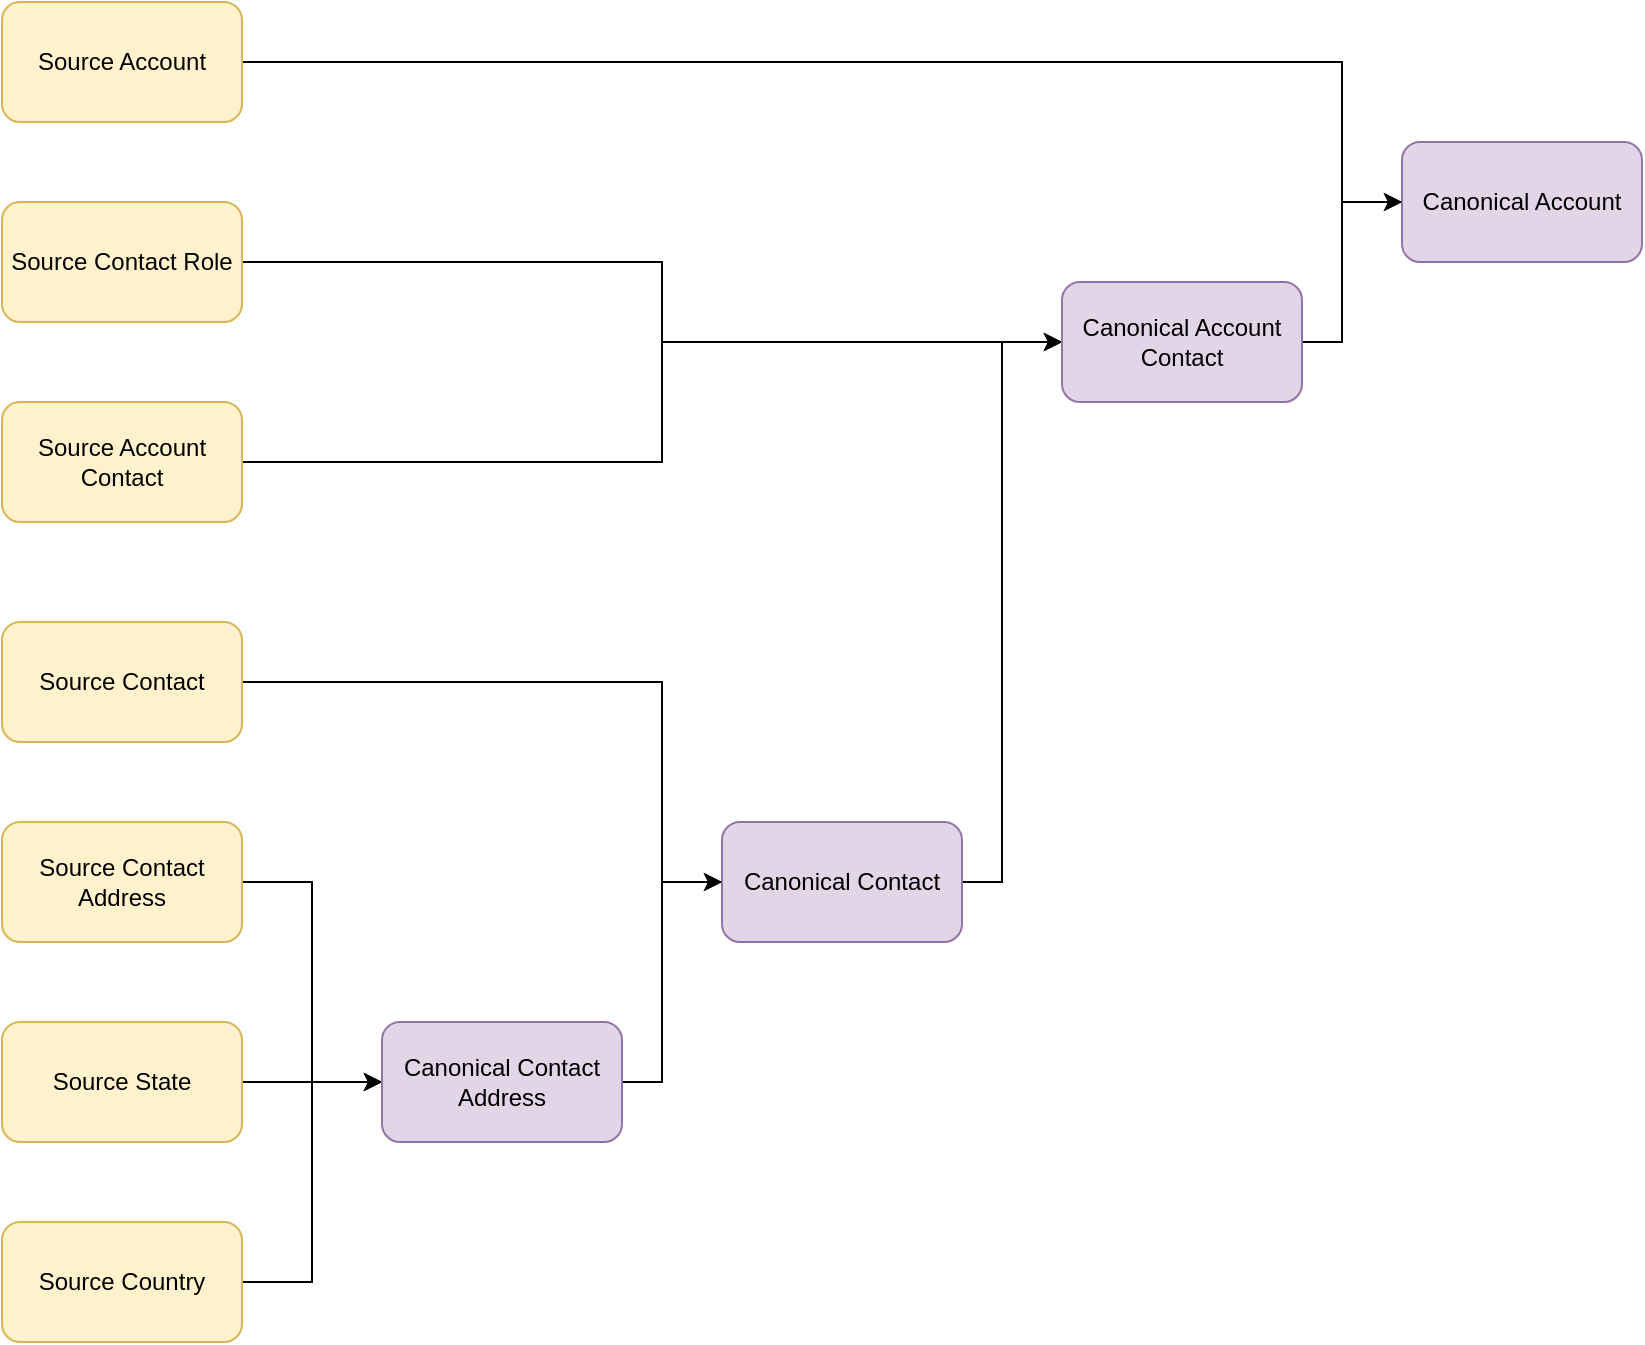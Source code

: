 <mxfile version="20.8.23" type="device"><diagram name="Page-1" id="efC7snaUwNwuJwfH3CSq"><mxGraphModel dx="1147" dy="632" grid="1" gridSize="10" guides="1" tooltips="1" connect="1" arrows="1" fold="1" page="1" pageScale="1" pageWidth="1100" pageHeight="850" math="0" shadow="0"><root><mxCell id="0"/><mxCell id="1" parent="0"/><mxCell id="2ykWg64opV6Mz9IcTx97-12" style="edgeStyle=orthogonalEdgeStyle;rounded=0;orthogonalLoop=1;jettySize=auto;html=1;exitX=1;exitY=0.5;exitDx=0;exitDy=0;" edge="1" parent="1" source="NaM8odZL-I1SDM2XM5XW-1" target="NaM8odZL-I1SDM2XM5XW-4"><mxGeometry relative="1" as="geometry"><Array as="points"><mxPoint x="720" y="120"/><mxPoint x="720" y="190"/></Array></mxGeometry></mxCell><mxCell id="NaM8odZL-I1SDM2XM5XW-1" value="Source Account" style="rounded=1;whiteSpace=wrap;html=1;fillColor=#fff2cc;strokeColor=#d6b656;" parent="1" vertex="1"><mxGeometry x="50" y="90" width="120" height="60" as="geometry"/></mxCell><mxCell id="2ykWg64opV6Mz9IcTx97-6" style="edgeStyle=orthogonalEdgeStyle;rounded=0;orthogonalLoop=1;jettySize=auto;html=1;exitX=1;exitY=0.5;exitDx=0;exitDy=0;entryX=0;entryY=0.5;entryDx=0;entryDy=0;" edge="1" parent="1" source="NaM8odZL-I1SDM2XM5XW-2" target="NaM8odZL-I1SDM2XM5XW-6"><mxGeometry relative="1" as="geometry"><Array as="points"><mxPoint x="380" y="430"/><mxPoint x="380" y="530"/></Array></mxGeometry></mxCell><mxCell id="NaM8odZL-I1SDM2XM5XW-2" value="Source Contact" style="rounded=1;whiteSpace=wrap;html=1;fillColor=#fff2cc;strokeColor=#d6b656;" parent="1" vertex="1"><mxGeometry x="50" y="400" width="120" height="60" as="geometry"/></mxCell><mxCell id="2ykWg64opV6Mz9IcTx97-2" style="edgeStyle=orthogonalEdgeStyle;rounded=0;orthogonalLoop=1;jettySize=auto;html=1;exitX=1;exitY=0.5;exitDx=0;exitDy=0;entryX=0;entryY=0.5;entryDx=0;entryDy=0;" edge="1" parent="1" source="NaM8odZL-I1SDM2XM5XW-3" target="2ykWg64opV6Mz9IcTx97-1"><mxGeometry relative="1" as="geometry"/></mxCell><mxCell id="NaM8odZL-I1SDM2XM5XW-3" value="Source Contact Address" style="rounded=1;whiteSpace=wrap;html=1;fillColor=#fff2cc;strokeColor=#d6b656;" parent="1" vertex="1"><mxGeometry x="50" y="500" width="120" height="60" as="geometry"/></mxCell><mxCell id="NaM8odZL-I1SDM2XM5XW-4" value="Canonical Account" style="rounded=1;whiteSpace=wrap;html=1;fillColor=#e1d5e7;strokeColor=#9673a6;" parent="1" vertex="1"><mxGeometry x="750" y="160" width="120" height="60" as="geometry"/></mxCell><mxCell id="2ykWg64opV6Mz9IcTx97-9" style="edgeStyle=orthogonalEdgeStyle;rounded=0;orthogonalLoop=1;jettySize=auto;html=1;exitX=1;exitY=0.5;exitDx=0;exitDy=0;" edge="1" parent="1" source="NaM8odZL-I1SDM2XM5XW-5" target="2ykWg64opV6Mz9IcTx97-8"><mxGeometry relative="1" as="geometry"><Array as="points"><mxPoint x="380" y="220"/><mxPoint x="380" y="260"/></Array></mxGeometry></mxCell><mxCell id="NaM8odZL-I1SDM2XM5XW-5" value="Source Contact Role" style="rounded=1;whiteSpace=wrap;html=1;fillColor=#fff2cc;strokeColor=#d6b656;" parent="1" vertex="1"><mxGeometry x="50" y="190" width="120" height="60" as="geometry"/></mxCell><mxCell id="2ykWg64opV6Mz9IcTx97-11" style="edgeStyle=orthogonalEdgeStyle;rounded=0;orthogonalLoop=1;jettySize=auto;html=1;exitX=1;exitY=0.5;exitDx=0;exitDy=0;entryX=0;entryY=0.5;entryDx=0;entryDy=0;" edge="1" parent="1" source="NaM8odZL-I1SDM2XM5XW-6" target="2ykWg64opV6Mz9IcTx97-8"><mxGeometry relative="1" as="geometry"><Array as="points"><mxPoint x="550" y="530"/><mxPoint x="550" y="260"/></Array></mxGeometry></mxCell><mxCell id="NaM8odZL-I1SDM2XM5XW-6" value="Canonical Contact" style="rounded=1;whiteSpace=wrap;html=1;fillColor=#e1d5e7;strokeColor=#9673a6;" parent="1" vertex="1"><mxGeometry x="410" y="500" width="120" height="60" as="geometry"/></mxCell><mxCell id="2ykWg64opV6Mz9IcTx97-3" style="edgeStyle=orthogonalEdgeStyle;rounded=0;orthogonalLoop=1;jettySize=auto;html=1;exitX=1;exitY=0.5;exitDx=0;exitDy=0;" edge="1" parent="1" source="NaM8odZL-I1SDM2XM5XW-12"><mxGeometry relative="1" as="geometry"><mxPoint x="240" y="630" as="targetPoint"/></mxGeometry></mxCell><mxCell id="NaM8odZL-I1SDM2XM5XW-12" value="Source State" style="rounded=1;whiteSpace=wrap;html=1;fillColor=#fff2cc;strokeColor=#d6b656;" parent="1" vertex="1"><mxGeometry x="50" y="600" width="120" height="60" as="geometry"/></mxCell><mxCell id="2ykWg64opV6Mz9IcTx97-10" style="edgeStyle=orthogonalEdgeStyle;rounded=0;orthogonalLoop=1;jettySize=auto;html=1;exitX=1;exitY=0.5;exitDx=0;exitDy=0;entryX=0;entryY=0.5;entryDx=0;entryDy=0;" edge="1" parent="1" source="NaM8odZL-I1SDM2XM5XW-13" target="2ykWg64opV6Mz9IcTx97-8"><mxGeometry relative="1" as="geometry"><Array as="points"><mxPoint x="380" y="320"/><mxPoint x="380" y="260"/></Array></mxGeometry></mxCell><mxCell id="NaM8odZL-I1SDM2XM5XW-13" value="Source Account Contact" style="rounded=1;whiteSpace=wrap;html=1;fillColor=#fff2cc;strokeColor=#d6b656;" parent="1" vertex="1"><mxGeometry x="50" y="290" width="120" height="60" as="geometry"/></mxCell><mxCell id="2ykWg64opV6Mz9IcTx97-4" style="edgeStyle=orthogonalEdgeStyle;rounded=0;orthogonalLoop=1;jettySize=auto;html=1;exitX=1;exitY=0.5;exitDx=0;exitDy=0;entryX=0;entryY=0.5;entryDx=0;entryDy=0;" edge="1" parent="1" source="NaM8odZL-I1SDM2XM5XW-16" target="2ykWg64opV6Mz9IcTx97-1"><mxGeometry relative="1" as="geometry"/></mxCell><mxCell id="NaM8odZL-I1SDM2XM5XW-16" value="Source Country" style="rounded=1;whiteSpace=wrap;html=1;fillColor=#fff2cc;strokeColor=#d6b656;" parent="1" vertex="1"><mxGeometry x="50" y="700" width="120" height="60" as="geometry"/></mxCell><mxCell id="NaM8odZL-I1SDM2XM5XW-20" style="edgeStyle=orthogonalEdgeStyle;rounded=0;orthogonalLoop=1;jettySize=auto;html=1;exitX=0.5;exitY=1;exitDx=0;exitDy=0;" parent="1" source="NaM8odZL-I1SDM2XM5XW-4" target="NaM8odZL-I1SDM2XM5XW-4" edge="1"><mxGeometry relative="1" as="geometry"/></mxCell><mxCell id="2ykWg64opV6Mz9IcTx97-5" style="edgeStyle=orthogonalEdgeStyle;rounded=0;orthogonalLoop=1;jettySize=auto;html=1;exitX=1;exitY=0.5;exitDx=0;exitDy=0;entryX=0;entryY=0.5;entryDx=0;entryDy=0;" edge="1" parent="1" source="2ykWg64opV6Mz9IcTx97-1" target="NaM8odZL-I1SDM2XM5XW-6"><mxGeometry relative="1" as="geometry"><Array as="points"><mxPoint x="380" y="630"/><mxPoint x="380" y="530"/></Array></mxGeometry></mxCell><mxCell id="2ykWg64opV6Mz9IcTx97-1" value="Canonical Contact Address" style="rounded=1;whiteSpace=wrap;html=1;fillColor=#e1d5e7;strokeColor=#9673a6;" vertex="1" parent="1"><mxGeometry x="240" y="600" width="120" height="60" as="geometry"/></mxCell><mxCell id="2ykWg64opV6Mz9IcTx97-13" style="edgeStyle=orthogonalEdgeStyle;rounded=0;orthogonalLoop=1;jettySize=auto;html=1;exitX=1;exitY=0.5;exitDx=0;exitDy=0;entryX=0;entryY=0.5;entryDx=0;entryDy=0;" edge="1" parent="1" source="2ykWg64opV6Mz9IcTx97-8" target="NaM8odZL-I1SDM2XM5XW-4"><mxGeometry relative="1" as="geometry"><Array as="points"><mxPoint x="720" y="260"/><mxPoint x="720" y="190"/></Array></mxGeometry></mxCell><mxCell id="2ykWg64opV6Mz9IcTx97-8" value="Canonical Account Contact" style="rounded=1;whiteSpace=wrap;html=1;fillColor=#e1d5e7;strokeColor=#9673a6;" vertex="1" parent="1"><mxGeometry x="580" y="230" width="120" height="60" as="geometry"/></mxCell></root></mxGraphModel></diagram></mxfile>